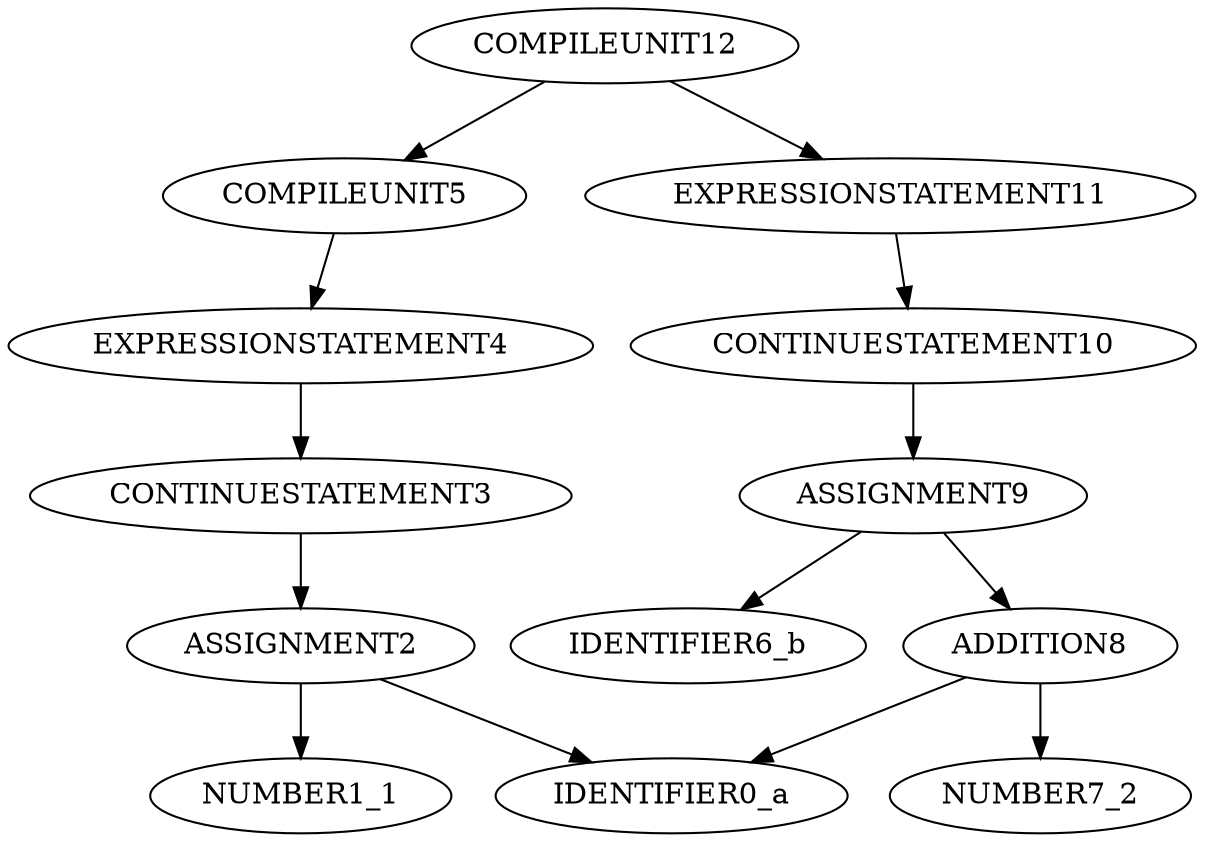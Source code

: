 digraph G {
	"COMPILEUNIT12"->"COMPILEUNIT5";
	"COMPILEUNIT5"->"EXPRESSIONSTATEMENT4";
	"EXPRESSIONSTATEMENT4"->"CONTINUESTATEMENT3";
	"CONTINUESTATEMENT3"->"ASSIGNMENT2";
	"ASSIGNMENT2"->"IDENTIFIER0_a";
	"ASSIGNMENT2"->"NUMBER1_1";
	"COMPILEUNIT12"->"EXPRESSIONSTATEMENT11";
	"EXPRESSIONSTATEMENT11"->"CONTINUESTATEMENT10";
	"CONTINUESTATEMENT10"->"ASSIGNMENT9";
	"ASSIGNMENT9"->"IDENTIFIER6_b";
	"ASSIGNMENT9"->"ADDITION8";
	"ADDITION8"->"IDENTIFIER0_a";
	"ADDITION8"->"NUMBER7_2";
}